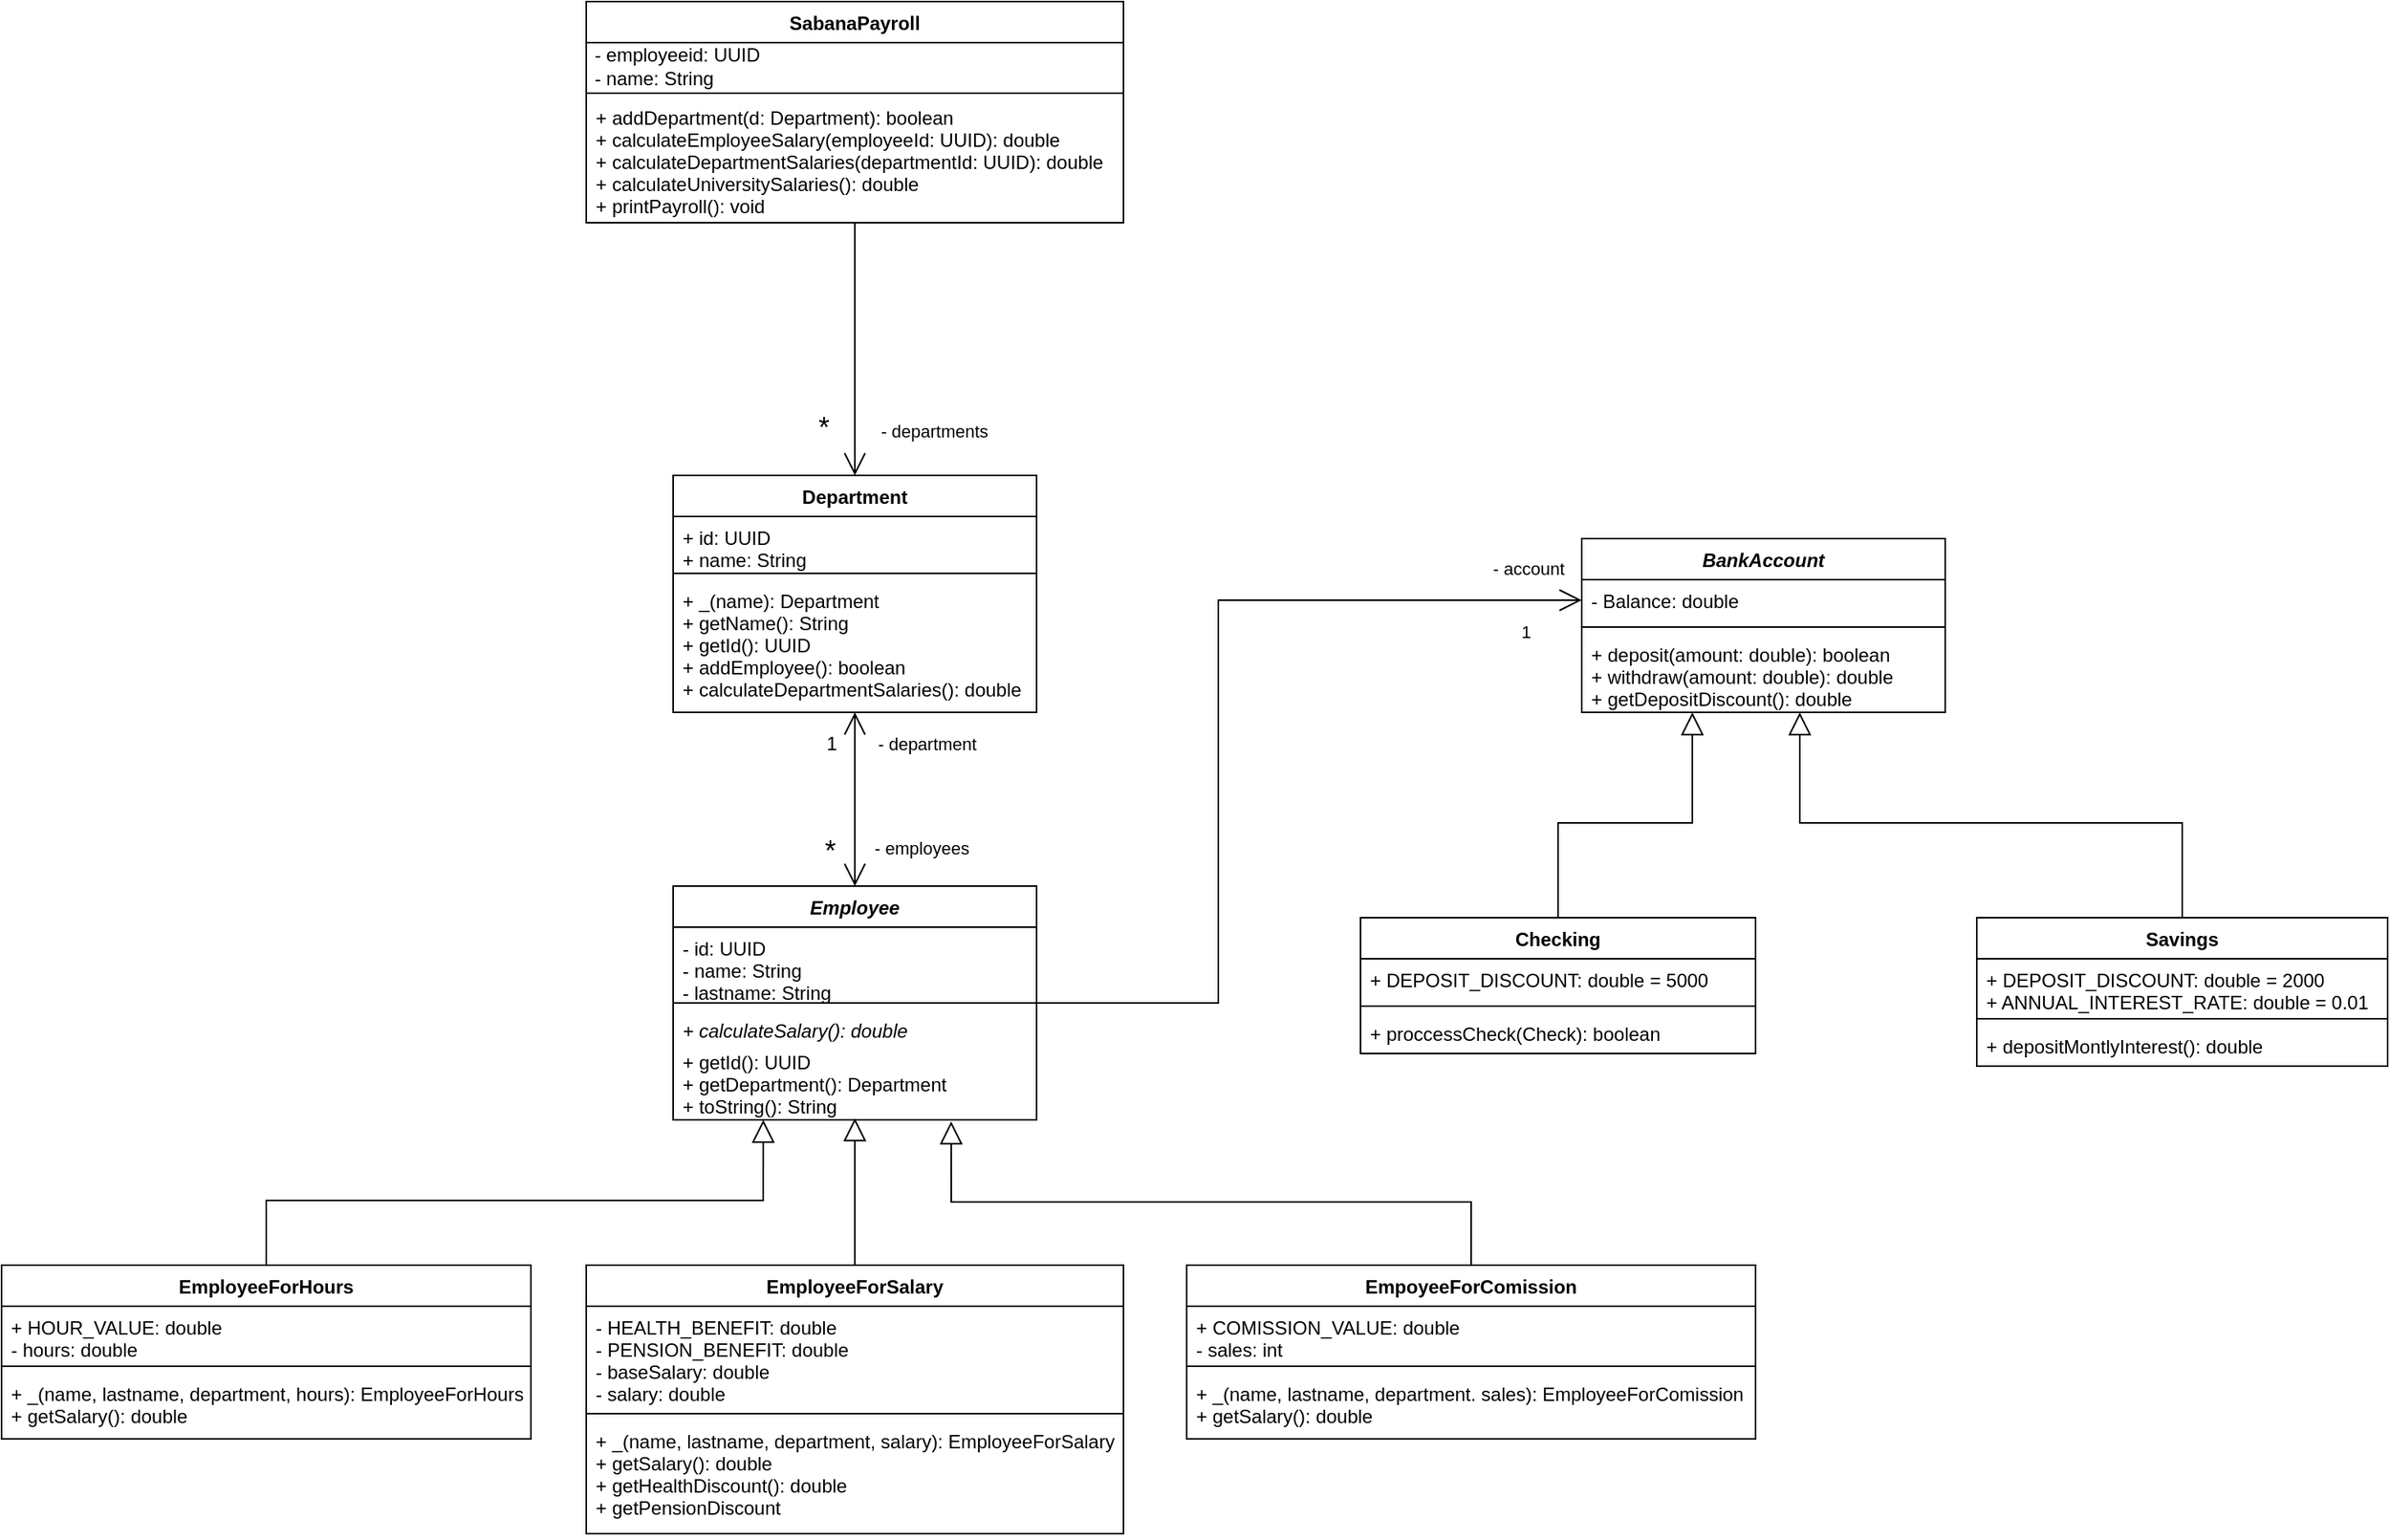 <mxfile version="14.5.7" type="device"><diagram id="-g5lU18gktE1e8Ps9vkl" name="Page-1"><mxGraphModel dx="2272" dy="1862" grid="1" gridSize="10" guides="1" tooltips="1" connect="1" arrows="1" fold="1" page="1" pageScale="1" pageWidth="850" pageHeight="1100" math="0" shadow="0"><root><mxCell id="0"/><mxCell id="1" parent="0"/><mxCell id="jfAC8rqVL113YkVz1IvF-15" style="edgeStyle=orthogonalEdgeStyle;rounded=0;orthogonalLoop=1;jettySize=auto;html=1;entryX=0.5;entryY=0;entryDx=0;entryDy=0;endArrow=open;endFill=0;endSize=12;" parent="1" source="jfAC8rqVL113YkVz1IvF-1" target="jfAC8rqVL113YkVz1IvF-5" edge="1"><mxGeometry relative="1" as="geometry"/></mxCell><mxCell id="jfAC8rqVL113YkVz1IvF-16" value="*" style="edgeLabel;html=1;align=center;verticalAlign=middle;resizable=0;points=[];fontSize=18;" parent="jfAC8rqVL113YkVz1IvF-15" vertex="1" connectable="0"><mxGeometry x="-0.237" y="1" relative="1" as="geometry"><mxPoint x="-21" y="69" as="offset"/></mxGeometry></mxCell><mxCell id="jfAC8rqVL113YkVz1IvF-17" value="&lt;font style=&quot;font-size: 11px&quot;&gt;- departments&lt;/font&gt;" style="edgeLabel;html=1;align=center;verticalAlign=middle;resizable=0;points=[];fontSize=18;" parent="jfAC8rqVL113YkVz1IvF-15" vertex="1" connectable="0"><mxGeometry x="-0.368" y="1" relative="1" as="geometry"><mxPoint x="49" y="79" as="offset"/></mxGeometry></mxCell><mxCell id="jfAC8rqVL113YkVz1IvF-1" value="SabanaPayroll" style="swimlane;fontStyle=1;align=center;verticalAlign=top;childLayout=stackLayout;horizontal=1;startSize=26;horizontalStack=0;resizeParent=1;resizeParentMax=0;resizeLast=0;collapsible=1;marginBottom=0;" parent="1" vertex="1"><mxGeometry x="180" y="-100" width="340" height="140" as="geometry"/></mxCell><mxCell id="B2Lk9kadIfUQsaExoejS-2" value="&amp;nbsp;- employeeid: UUID&lt;br&gt;&amp;nbsp;- name: String" style="text;html=1;align=left;verticalAlign=middle;resizable=0;points=[];autosize=1;" parent="jfAC8rqVL113YkVz1IvF-1" vertex="1"><mxGeometry y="26" width="340" height="30" as="geometry"/></mxCell><mxCell id="jfAC8rqVL113YkVz1IvF-3" value="" style="line;strokeWidth=1;fillColor=none;align=left;verticalAlign=middle;spacingTop=-1;spacingLeft=3;spacingRight=3;rotatable=0;labelPosition=right;points=[];portConstraint=eastwest;" parent="jfAC8rqVL113YkVz1IvF-1" vertex="1"><mxGeometry y="56" width="340" height="4" as="geometry"/></mxCell><mxCell id="jfAC8rqVL113YkVz1IvF-4" value="+ addDepartment(d: Department): boolean&#10;+ calculateEmployeeSalary(employeeId: UUID): double&#10;+ calculateDepartmentSalaries(departmentId: UUID): double&#10;+ calculateUniversitySalaries(): double&#10;+ printPayroll(): void&#10;" style="text;strokeColor=none;fillColor=none;align=left;verticalAlign=top;spacingLeft=4;spacingRight=4;overflow=hidden;rotatable=0;points=[[0,0.5],[1,0.5]];portConstraint=eastwest;" parent="jfAC8rqVL113YkVz1IvF-1" vertex="1"><mxGeometry y="60" width="340" height="80" as="geometry"/></mxCell><mxCell id="jfAC8rqVL113YkVz1IvF-14" style="edgeStyle=orthogonalEdgeStyle;rounded=0;orthogonalLoop=1;jettySize=auto;html=1;entryX=0.5;entryY=0;entryDx=0;entryDy=0;endArrow=open;endFill=0;endSize=12;startArrow=open;startFill=0;targetPerimeterSpacing=0;startSize=12;" parent="1" source="jfAC8rqVL113YkVz1IvF-5" target="jfAC8rqVL113YkVz1IvF-9" edge="1"><mxGeometry relative="1" as="geometry"/></mxCell><mxCell id="jfAC8rqVL113YkVz1IvF-5" value="Department" style="swimlane;fontStyle=1;align=center;verticalAlign=top;childLayout=stackLayout;horizontal=1;startSize=26;horizontalStack=0;resizeParent=1;resizeParentMax=0;resizeLast=0;collapsible=1;marginBottom=0;" parent="1" vertex="1"><mxGeometry x="235" y="200" width="230" height="150" as="geometry"/></mxCell><mxCell id="jfAC8rqVL113YkVz1IvF-6" value="+ id: UUID&#10;+ name: String" style="text;strokeColor=none;fillColor=none;align=left;verticalAlign=top;spacingLeft=4;spacingRight=4;overflow=hidden;rotatable=0;points=[[0,0.5],[1,0.5]];portConstraint=eastwest;" parent="jfAC8rqVL113YkVz1IvF-5" vertex="1"><mxGeometry y="26" width="230" height="32" as="geometry"/></mxCell><mxCell id="jfAC8rqVL113YkVz1IvF-7" value="" style="line;strokeWidth=1;fillColor=none;align=left;verticalAlign=middle;spacingTop=-1;spacingLeft=3;spacingRight=3;rotatable=0;labelPosition=right;points=[];portConstraint=eastwest;" parent="jfAC8rqVL113YkVz1IvF-5" vertex="1"><mxGeometry y="58" width="230" height="8" as="geometry"/></mxCell><mxCell id="jfAC8rqVL113YkVz1IvF-8" value="+ _(name): Department&#10;+ getName(): String&#10;+ getId(): UUID&#10;+ addEmployee(): boolean&#10;+ calculateDepartmentSalaries(): double" style="text;strokeColor=none;fillColor=none;align=left;verticalAlign=top;spacingLeft=4;spacingRight=4;overflow=hidden;rotatable=0;points=[[0,0.5],[1,0.5]];portConstraint=eastwest;" parent="jfAC8rqVL113YkVz1IvF-5" vertex="1"><mxGeometry y="66" width="230" height="84" as="geometry"/></mxCell><mxCell id="H-UUVriXscKz-FY2diC5-1" value="- account&lt;br style=&quot;font-size: 11px;&quot;&gt;&lt;br style=&quot;font-size: 11px;&quot;&gt;&lt;br style=&quot;font-size: 11px;&quot;&gt;1&amp;nbsp;" style="edgeStyle=orthogonalEdgeStyle;rounded=0;orthogonalLoop=1;jettySize=auto;html=1;endArrow=open;endFill=0;strokeWidth=1;endSize=12;entryX=0;entryY=0.5;entryDx=0;entryDy=0;verticalAlign=middle;labelBackgroundColor=none;fontSize=11;" parent="1" source="jfAC8rqVL113YkVz1IvF-9" target="H-UUVriXscKz-FY2diC5-3" edge="1"><mxGeometry x="0.887" relative="1" as="geometry"><mxPoint x="580" y="534" as="targetPoint"/><Array as="points"><mxPoint x="580" y="534"/><mxPoint x="580" y="279"/></Array><mxPoint as="offset"/></mxGeometry></mxCell><mxCell id="jfAC8rqVL113YkVz1IvF-9" value="Employee" style="swimlane;fontStyle=3;align=center;verticalAlign=top;childLayout=stackLayout;horizontal=1;startSize=26;horizontalStack=0;resizeParent=1;resizeParentMax=0;resizeLast=0;collapsible=1;marginBottom=0;" parent="1" vertex="1"><mxGeometry x="235" y="460" width="230" height="148" as="geometry"/></mxCell><mxCell id="jfAC8rqVL113YkVz1IvF-10" value="- id: UUID&#10;- name: String&#10;- lastname: String" style="text;strokeColor=none;fillColor=none;align=left;verticalAlign=top;spacingLeft=4;spacingRight=4;overflow=hidden;rotatable=0;points=[[0,0.5],[1,0.5]];portConstraint=eastwest;" parent="jfAC8rqVL113YkVz1IvF-9" vertex="1"><mxGeometry y="26" width="230" height="44" as="geometry"/></mxCell><mxCell id="jfAC8rqVL113YkVz1IvF-11" value="" style="line;strokeWidth=1;fillColor=none;align=left;verticalAlign=middle;spacingTop=-1;spacingLeft=3;spacingRight=3;rotatable=0;labelPosition=right;points=[];portConstraint=eastwest;" parent="jfAC8rqVL113YkVz1IvF-9" vertex="1"><mxGeometry y="70" width="230" height="8" as="geometry"/></mxCell><mxCell id="txlLyH6MGgoDv1_zsGNQ-1" value="+ calculateSalary(): double" style="text;strokeColor=none;fillColor=none;align=left;verticalAlign=top;spacingLeft=4;spacingRight=4;overflow=hidden;rotatable=0;points=[[0,0.5],[1,0.5]];portConstraint=eastwest;fontStyle=2" parent="jfAC8rqVL113YkVz1IvF-9" vertex="1"><mxGeometry y="78" width="230" height="20" as="geometry"/></mxCell><mxCell id="jfAC8rqVL113YkVz1IvF-12" value="+ getId(): UUID&#10;+ getDepartment(): Department&#10;+ toString(): String" style="text;strokeColor=none;fillColor=none;align=left;verticalAlign=top;spacingLeft=4;spacingRight=4;overflow=hidden;rotatable=0;points=[[0,0.5],[1,0.5]];portConstraint=eastwest;" parent="jfAC8rqVL113YkVz1IvF-9" vertex="1"><mxGeometry y="98" width="230" height="50" as="geometry"/></mxCell><mxCell id="jfAC8rqVL113YkVz1IvF-18" value="&lt;font style=&quot;font-size: 11px&quot;&gt;- employees&lt;/font&gt;" style="edgeLabel;html=1;align=center;verticalAlign=middle;resizable=0;points=[];fontSize=18;" parent="1" vertex="1" connectable="0"><mxGeometry x="400" y="300" as="geometry"><mxPoint x="-8" y="134" as="offset"/></mxGeometry></mxCell><mxCell id="jfAC8rqVL113YkVz1IvF-19" value="*" style="edgeLabel;html=1;align=center;verticalAlign=middle;resizable=0;points=[];fontSize=18;" parent="1" vertex="1" connectable="0"><mxGeometry x="350" y="275" as="geometry"><mxPoint x="-16" y="163" as="offset"/></mxGeometry></mxCell><mxCell id="Hbh9BmlN1RRa2NNKyF0--15" style="edgeStyle=orthogonalEdgeStyle;rounded=0;orthogonalLoop=1;jettySize=auto;html=1;entryX=0.248;entryY=1;entryDx=0;entryDy=0;entryPerimeter=0;endArrow=block;endFill=0;endSize=12;" parent="1" source="Hbh9BmlN1RRa2NNKyF0--1" target="jfAC8rqVL113YkVz1IvF-12" edge="1"><mxGeometry relative="1" as="geometry"/></mxCell><mxCell id="Hbh9BmlN1RRa2NNKyF0--1" value="EmployeeForHours" style="swimlane;fontStyle=1;align=center;verticalAlign=top;childLayout=stackLayout;horizontal=1;startSize=26;horizontalStack=0;resizeParent=1;resizeParentMax=0;resizeLast=0;collapsible=1;marginBottom=0;" parent="1" vertex="1"><mxGeometry x="-190" y="700" width="335" height="110" as="geometry"/></mxCell><mxCell id="Hbh9BmlN1RRa2NNKyF0--2" value="+ HOUR_VALUE: double&#10;- hours: double" style="text;strokeColor=none;fillColor=none;align=left;verticalAlign=top;spacingLeft=4;spacingRight=4;overflow=hidden;rotatable=0;points=[[0,0.5],[1,0.5]];portConstraint=eastwest;" parent="Hbh9BmlN1RRa2NNKyF0--1" vertex="1"><mxGeometry y="26" width="335" height="34" as="geometry"/></mxCell><mxCell id="Hbh9BmlN1RRa2NNKyF0--3" value="" style="line;strokeWidth=1;fillColor=none;align=left;verticalAlign=middle;spacingTop=-1;spacingLeft=3;spacingRight=3;rotatable=0;labelPosition=right;points=[];portConstraint=eastwest;" parent="Hbh9BmlN1RRa2NNKyF0--1" vertex="1"><mxGeometry y="60" width="335" height="8" as="geometry"/></mxCell><mxCell id="Hbh9BmlN1RRa2NNKyF0--4" value="+ _(name, lastname, department, hours): EmployeeForHours&#10;+ getSalary(): double" style="text;strokeColor=none;fillColor=none;align=left;verticalAlign=top;spacingLeft=4;spacingRight=4;overflow=hidden;rotatable=0;points=[[0,0.5],[1,0.5]];portConstraint=eastwest;" parent="Hbh9BmlN1RRa2NNKyF0--1" vertex="1"><mxGeometry y="68" width="335" height="42" as="geometry"/></mxCell><mxCell id="Hbh9BmlN1RRa2NNKyF0--13" style="edgeStyle=orthogonalEdgeStyle;rounded=0;orthogonalLoop=1;jettySize=auto;html=1;exitX=0.5;exitY=0;exitDx=0;exitDy=0;entryX=0.5;entryY=0.98;entryDx=0;entryDy=0;entryPerimeter=0;endArrow=block;endFill=0;endSize=12;" parent="1" source="Hbh9BmlN1RRa2NNKyF0--5" target="jfAC8rqVL113YkVz1IvF-12" edge="1"><mxGeometry relative="1" as="geometry"><Array as="points"><mxPoint x="350" y="640"/><mxPoint x="350" y="640"/></Array></mxGeometry></mxCell><mxCell id="Hbh9BmlN1RRa2NNKyF0--5" value="EmployeeForSalary" style="swimlane;fontStyle=1;align=center;verticalAlign=top;childLayout=stackLayout;horizontal=1;startSize=26;horizontalStack=0;resizeParent=1;resizeParentMax=0;resizeLast=0;collapsible=1;marginBottom=0;" parent="1" vertex="1"><mxGeometry x="180" y="700" width="340" height="170" as="geometry"/></mxCell><mxCell id="Hbh9BmlN1RRa2NNKyF0--6" value="- HEALTH_BENEFIT: double&#10;- PENSION_BENEFIT: double&#10;- baseSalary: double&#10;- salary: double" style="text;strokeColor=none;fillColor=none;align=left;verticalAlign=top;spacingLeft=4;spacingRight=4;overflow=hidden;rotatable=0;points=[[0,0.5],[1,0.5]];portConstraint=eastwest;" parent="Hbh9BmlN1RRa2NNKyF0--5" vertex="1"><mxGeometry y="26" width="340" height="64" as="geometry"/></mxCell><mxCell id="Hbh9BmlN1RRa2NNKyF0--7" value="" style="line;strokeWidth=1;fillColor=none;align=left;verticalAlign=middle;spacingTop=-1;spacingLeft=3;spacingRight=3;rotatable=0;labelPosition=right;points=[];portConstraint=eastwest;" parent="Hbh9BmlN1RRa2NNKyF0--5" vertex="1"><mxGeometry y="90" width="340" height="8" as="geometry"/></mxCell><mxCell id="Hbh9BmlN1RRa2NNKyF0--8" value="+ _(name, lastname, department, salary): EmployeeForSalary&#10;+ getSalary(): double&#10;+ getHealthDiscount(): double&#10;+ getPensionDiscount" style="text;strokeColor=none;fillColor=none;align=left;verticalAlign=top;spacingLeft=4;spacingRight=4;overflow=hidden;rotatable=0;points=[[0,0.5],[1,0.5]];portConstraint=eastwest;" parent="Hbh9BmlN1RRa2NNKyF0--5" vertex="1"><mxGeometry y="98" width="340" height="72" as="geometry"/></mxCell><mxCell id="Hbh9BmlN1RRa2NNKyF0--14" style="edgeStyle=orthogonalEdgeStyle;rounded=0;orthogonalLoop=1;jettySize=auto;html=1;entryX=0.765;entryY=1.02;entryDx=0;entryDy=0;entryPerimeter=0;endArrow=block;endFill=0;endSize=12;" parent="1" source="Hbh9BmlN1RRa2NNKyF0--9" target="jfAC8rqVL113YkVz1IvF-12" edge="1"><mxGeometry relative="1" as="geometry"><Array as="points"><mxPoint x="740" y="660"/><mxPoint x="411" y="660"/></Array></mxGeometry></mxCell><mxCell id="Hbh9BmlN1RRa2NNKyF0--9" value="EmpoyeeForComission" style="swimlane;fontStyle=1;align=center;verticalAlign=top;childLayout=stackLayout;horizontal=1;startSize=26;horizontalStack=0;resizeParent=1;resizeParentMax=0;resizeLast=0;collapsible=1;marginBottom=0;" parent="1" vertex="1"><mxGeometry x="560" y="700" width="360" height="110" as="geometry"/></mxCell><mxCell id="Hbh9BmlN1RRa2NNKyF0--10" value="+ COMISSION_VALUE: double&#10;- sales: int" style="text;strokeColor=none;fillColor=none;align=left;verticalAlign=top;spacingLeft=4;spacingRight=4;overflow=hidden;rotatable=0;points=[[0,0.5],[1,0.5]];portConstraint=eastwest;" parent="Hbh9BmlN1RRa2NNKyF0--9" vertex="1"><mxGeometry y="26" width="360" height="34" as="geometry"/></mxCell><mxCell id="Hbh9BmlN1RRa2NNKyF0--11" value="" style="line;strokeWidth=1;fillColor=none;align=left;verticalAlign=middle;spacingTop=-1;spacingLeft=3;spacingRight=3;rotatable=0;labelPosition=right;points=[];portConstraint=eastwest;" parent="Hbh9BmlN1RRa2NNKyF0--9" vertex="1"><mxGeometry y="60" width="360" height="8" as="geometry"/></mxCell><mxCell id="Hbh9BmlN1RRa2NNKyF0--12" value="+ _(name, lastname, department. sales): EmployeeForComission&#10;+ getSalary(): double" style="text;strokeColor=none;fillColor=none;align=left;verticalAlign=top;spacingLeft=4;spacingRight=4;overflow=hidden;rotatable=0;points=[[0,0.5],[1,0.5]];portConstraint=eastwest;" parent="Hbh9BmlN1RRa2NNKyF0--9" vertex="1"><mxGeometry y="68" width="360" height="42" as="geometry"/></mxCell><mxCell id="Hbh9BmlN1RRa2NNKyF0--16" value="1&amp;nbsp; &amp;nbsp;" style="text;html=1;align=center;verticalAlign=middle;resizable=0;points=[];autosize=1;" parent="1" vertex="1"><mxGeometry x="325" y="360" width="30" height="20" as="geometry"/></mxCell><mxCell id="Hbh9BmlN1RRa2NNKyF0--18" value="&lt;font style=&quot;font-size: 11px&quot;&gt;- department&amp;nbsp; &amp;nbsp;&lt;/font&gt;" style="text;html=1;align=center;verticalAlign=middle;resizable=0;points=[];autosize=1;" parent="1" vertex="1"><mxGeometry x="355" y="360" width="90" height="20" as="geometry"/></mxCell><mxCell id="H-UUVriXscKz-FY2diC5-2" value="BankAccount" style="swimlane;fontStyle=3;align=center;verticalAlign=top;childLayout=stackLayout;horizontal=1;startSize=26;horizontalStack=0;resizeParent=1;resizeParentMax=0;resizeLast=0;collapsible=1;marginBottom=0;" parent="1" vertex="1"><mxGeometry x="810" y="240" width="230" height="110" as="geometry"/></mxCell><mxCell id="H-UUVriXscKz-FY2diC5-3" value="- Balance: double" style="text;strokeColor=none;fillColor=none;align=left;verticalAlign=top;spacingLeft=4;spacingRight=4;overflow=hidden;rotatable=0;points=[[0,0.5],[1,0.5]];portConstraint=eastwest;" parent="H-UUVriXscKz-FY2diC5-2" vertex="1"><mxGeometry y="26" width="230" height="26" as="geometry"/></mxCell><mxCell id="H-UUVriXscKz-FY2diC5-4" value="" style="line;strokeWidth=1;fillColor=none;align=left;verticalAlign=middle;spacingTop=-1;spacingLeft=3;spacingRight=3;rotatable=0;labelPosition=right;points=[];portConstraint=eastwest;" parent="H-UUVriXscKz-FY2diC5-2" vertex="1"><mxGeometry y="52" width="230" height="8" as="geometry"/></mxCell><mxCell id="H-UUVriXscKz-FY2diC5-5" value="+ deposit(amount: double): boolean&#10;+ withdraw(amount: double): double&#10;+ getDepositDiscount(): double" style="text;strokeColor=none;fillColor=none;align=left;verticalAlign=top;spacingLeft=4;spacingRight=4;overflow=hidden;rotatable=0;points=[[0,0.5],[1,0.5]];portConstraint=eastwest;" parent="H-UUVriXscKz-FY2diC5-2" vertex="1"><mxGeometry y="60" width="230" height="50" as="geometry"/></mxCell><mxCell id="H-UUVriXscKz-FY2diC5-18" style="edgeStyle=orthogonalEdgeStyle;rounded=0;orthogonalLoop=1;jettySize=auto;html=1;labelBackgroundColor=none;endArrow=block;endFill=0;endSize=12;strokeWidth=1;fontSize=11;" parent="1" source="H-UUVriXscKz-FY2diC5-8" target="H-UUVriXscKz-FY2diC5-5" edge="1"><mxGeometry relative="1" as="geometry"><mxPoint x="880" y="350" as="targetPoint"/><Array as="points"><mxPoint x="795" y="420"/><mxPoint x="880" y="420"/></Array></mxGeometry></mxCell><mxCell id="H-UUVriXscKz-FY2diC5-8" value="Checking" style="swimlane;fontStyle=1;align=center;verticalAlign=top;childLayout=stackLayout;horizontal=1;startSize=26;horizontalStack=0;resizeParent=1;resizeParentMax=0;resizeLast=0;collapsible=1;marginBottom=0;fontSize=12;" parent="1" vertex="1"><mxGeometry x="670" y="480" width="250" height="86" as="geometry"/></mxCell><mxCell id="H-UUVriXscKz-FY2diC5-9" value="+ DEPOSIT_DISCOUNT: double = 5000" style="text;strokeColor=none;fillColor=none;align=left;verticalAlign=top;spacingLeft=4;spacingRight=4;overflow=hidden;rotatable=0;points=[[0,0.5],[1,0.5]];portConstraint=eastwest;" parent="H-UUVriXscKz-FY2diC5-8" vertex="1"><mxGeometry y="26" width="250" height="26" as="geometry"/></mxCell><mxCell id="H-UUVriXscKz-FY2diC5-10" value="" style="line;strokeWidth=1;fillColor=none;align=left;verticalAlign=middle;spacingTop=-1;spacingLeft=3;spacingRight=3;rotatable=0;labelPosition=right;points=[];portConstraint=eastwest;" parent="H-UUVriXscKz-FY2diC5-8" vertex="1"><mxGeometry y="52" width="250" height="8" as="geometry"/></mxCell><mxCell id="H-UUVriXscKz-FY2diC5-11" value="+ proccessCheck(Check): boolean" style="text;strokeColor=none;fillColor=none;align=left;verticalAlign=top;spacingLeft=4;spacingRight=4;overflow=hidden;rotatable=0;points=[[0,0.5],[1,0.5]];portConstraint=eastwest;" parent="H-UUVriXscKz-FY2diC5-8" vertex="1"><mxGeometry y="60" width="250" height="26" as="geometry"/></mxCell><mxCell id="H-UUVriXscKz-FY2diC5-16" style="edgeStyle=orthogonalEdgeStyle;rounded=0;orthogonalLoop=1;jettySize=auto;html=1;labelBackgroundColor=none;endArrow=block;endFill=0;endSize=12;strokeWidth=1;fontSize=11;" parent="1" source="H-UUVriXscKz-FY2diC5-12" target="H-UUVriXscKz-FY2diC5-5" edge="1"><mxGeometry relative="1" as="geometry"><Array as="points"><mxPoint x="1190" y="420"/><mxPoint x="948" y="420"/></Array></mxGeometry></mxCell><mxCell id="H-UUVriXscKz-FY2diC5-12" value="Savings" style="swimlane;fontStyle=1;align=center;verticalAlign=top;childLayout=stackLayout;horizontal=1;startSize=26;horizontalStack=0;resizeParent=1;resizeParentMax=0;resizeLast=0;collapsible=1;marginBottom=0;fontSize=12;" parent="1" vertex="1"><mxGeometry x="1060" y="480" width="260" height="94" as="geometry"/></mxCell><mxCell id="H-UUVriXscKz-FY2diC5-13" value="+ DEPOSIT_DISCOUNT: double = 2000&#10;+ ANNUAL_INTEREST_RATE: double = 0.01" style="text;strokeColor=none;fillColor=none;align=left;verticalAlign=top;spacingLeft=4;spacingRight=4;overflow=hidden;rotatable=0;points=[[0,0.5],[1,0.5]];portConstraint=eastwest;" parent="H-UUVriXscKz-FY2diC5-12" vertex="1"><mxGeometry y="26" width="260" height="34" as="geometry"/></mxCell><mxCell id="H-UUVriXscKz-FY2diC5-14" value="" style="line;strokeWidth=1;fillColor=none;align=left;verticalAlign=middle;spacingTop=-1;spacingLeft=3;spacingRight=3;rotatable=0;labelPosition=right;points=[];portConstraint=eastwest;" parent="H-UUVriXscKz-FY2diC5-12" vertex="1"><mxGeometry y="60" width="260" height="8" as="geometry"/></mxCell><mxCell id="H-UUVriXscKz-FY2diC5-15" value="+ depositMontlyInterest(): double" style="text;strokeColor=none;fillColor=none;align=left;verticalAlign=top;spacingLeft=4;spacingRight=4;overflow=hidden;rotatable=0;points=[[0,0.5],[1,0.5]];portConstraint=eastwest;" parent="H-UUVriXscKz-FY2diC5-12" vertex="1"><mxGeometry y="68" width="260" height="26" as="geometry"/></mxCell></root></mxGraphModel></diagram></mxfile>